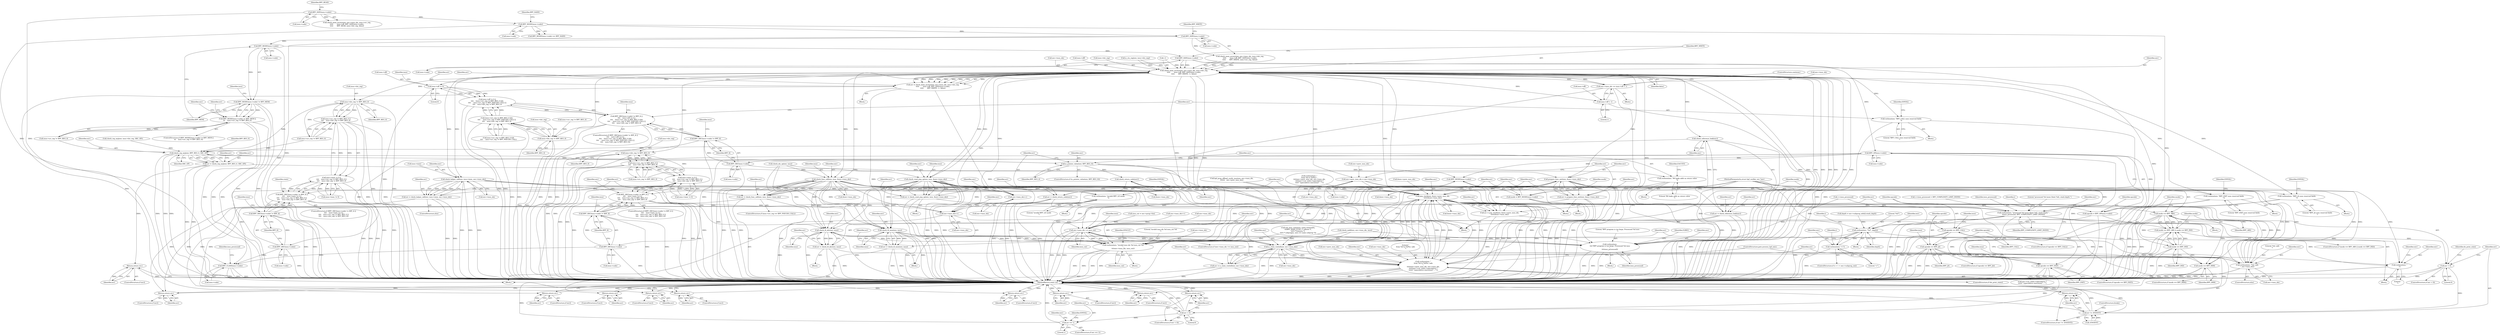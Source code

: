 digraph "0_linux_979d63d50c0c0f7bc537bf821e056cc9fe5abd38_2@pointer" {
"1000686" [label="(Call,BPF_MODE(insn->code))"];
"1000634" [label="(Call,BPF_SIZE(insn->code))"];
"1000565" [label="(Call,BPF_MODE(insn->code))"];
"1000512" [label="(Call,BPF_SIZE(insn->code))"];
"1000685" [label="(Call,BPF_MODE(insn->code) != BPF_MEM)"];
"1000684" [label="(Call,BPF_MODE(insn->code) != BPF_MEM ||\n\t\t\t    insn->src_reg != BPF_REG_0)"];
"1000753" [label="(Call,BPF_SIZE(insn->code))"];
"1000742" [label="(Call,check_mem_access(env, env->insn_idx, insn->dst_reg,\n\t\t\t\t\t       insn->off, BPF_SIZE(insn->code),\n\t\t\t\t\t       BPF_WRITE, -1, false))"];
"1000216" [label="(Call,env->insn_idx >= insn_cnt)"];
"1000222" [label="(Call,verbose(env, \"invalid insn idx %d insn_cnt %d\n\",\n\t\t\t\tenv->insn_idx, insn_cnt))"];
"1000259" [label="(Call,is_state_visited(env, env->insn_idx))"];
"1000257" [label="(Call,err = is_state_visited(env, env->insn_idx))"];
"1000265" [label="(Call,err < 0)"];
"1000268" [label="(Return,return err;)"];
"1000271" [label="(Call,err == 1)"];
"1000284" [label="(Call,verbose(env, \"\nfrom %d to %d%s: safe\n\",\n\t\t\t\t\t\tenv->prev_insn_idx, env->insn_idx,\n\t\t\t\t\t\tenv->cur_state->speculative ?\n\t\t\t\t\t\t\" (speculative execution)\" : \"\"))"];
"1001000" [label="(Call,pop_stack(env, &env->prev_insn_idx,\n\t\t\t\t\t\t&env->insn_idx))"];
"1000250" [label="(Call,verbose(env,\n\t\t\t\t\"BPF program is too large. Processed %d insn\n\",\n\t\t\t\tinsn_processed))"];
"1000302" [label="(Call,verbose(env, \"%d: safe\n\", env->insn_idx))"];
"1000998" [label="(Call,err = pop_stack(env, &env->prev_insn_idx,\n\t\t\t\t\t\t&env->insn_idx))"];
"1001011" [label="(Call,err < 0)"];
"1001016" [label="(Call,err != -ENOENT)"];
"1001020" [label="(Return,return err;)"];
"1001112" [label="(Call,verbose(env, \"processed %d insns (limit %d), stack depth \",\n\t\tinsn_processed, BPF_COMPLEXITY_LIMIT_INSNS))"];
"1001139" [label="(Call,verbose(env, \"%d\", depth))"];
"1001151" [label="(Call,verbose(env, \"+\"))"];
"1001154" [label="(Call,verbose(env, \"\n\"))"];
"1000740" [label="(Call,err = check_mem_access(env, env->insn_idx, insn->dst_reg,\n\t\t\t\t\t       insn->off, BPF_SIZE(insn->code),\n\t\t\t\t\t       BPF_WRITE, -1, false))"];
"1000763" [label="(Return,return err;)"];
"1000787" [label="(Call,insn->off != 0)"];
"1000786" [label="(Call,insn->off != 0 ||\n\t\t\t\t    (insn->src_reg != BPF_REG_0 &&\n\t\t\t\t     insn->src_reg != BPF_PSEUDO_CALL) ||\n\t\t\t\t    insn->dst_reg != BPF_REG_0)"];
"1000779" [label="(Call,BPF_SRC(insn->code) != BPF_K ||\n\t\t\t\t    insn->off != 0 ||\n\t\t\t\t    (insn->src_reg != BPF_REG_0 &&\n\t\t\t\t     insn->src_reg != BPF_PSEUDO_CALL) ||\n\t\t\t\t    insn->dst_reg != BPF_REG_0)"];
"1000804" [label="(Call,insn->dst_reg != BPF_REG_0)"];
"1000792" [label="(Call,(insn->src_reg != BPF_REG_0 &&\n\t\t\t\t     insn->src_reg != BPF_PSEUDO_CALL) ||\n\t\t\t\t    insn->dst_reg != BPF_REG_0)"];
"1000810" [label="(Call,verbose(env, \"BPF_CALL uses reserved fields\n\"))"];
"1000824" [label="(Call,check_func_call(env, insn, &env->insn_idx))"];
"1000822" [label="(Call,err = check_func_call(env, insn, &env->insn_idx))"];
"1000844" [label="(Return,return err;)"];
"1001063" [label="(Call,check_ld_abs(env, insn))"];
"1001061" [label="(Call,err = check_ld_abs(env, insn))"];
"1001068" [label="(Return,return err;)"];
"1001078" [label="(Call,check_ld_imm(env, insn))"];
"1001076" [label="(Call,err = check_ld_imm(env, insn))"];
"1001083" [label="(Return,return err;)"];
"1001085" [label="(Call,env->insn_idx++)"];
"1001108" [label="(Call,env->insn_idx++)"];
"1001102" [label="(Call,verbose(env, \"invalid BPF_LD mode\n\"))"];
"1000834" [label="(Call,check_helper_call(env, insn->imm, env->insn_idx))"];
"1000832" [label="(Call,err = check_helper_call(env, insn->imm, env->insn_idx))"];
"1000872" [label="(Call,insn->dst_reg != BPF_REG_0)"];
"1000866" [label="(Call,insn->src_reg != BPF_REG_0 ||\n\t\t\t\t    insn->dst_reg != BPF_REG_0)"];
"1000860" [label="(Call,insn->imm != 0 ||\n\t\t\t\t    insn->src_reg != BPF_REG_0 ||\n\t\t\t\t    insn->dst_reg != BPF_REG_0)"];
"1000853" [label="(Call,BPF_SRC(insn->code) != BPF_K ||\n\t\t\t\t    insn->imm != 0 ||\n\t\t\t\t    insn->src_reg != BPF_REG_0 ||\n\t\t\t\t    insn->dst_reg != BPF_REG_0)"];
"1000878" [label="(Call,verbose(env, \"BPF_JA uses reserved fields\n\"))"];
"1000884" [label="(Call,env->insn_idx += insn->off + 1)"];
"1000888" [label="(Call,insn->off + 1)"];
"1000920" [label="(Call,insn->dst_reg != BPF_REG_0)"];
"1000914" [label="(Call,insn->src_reg != BPF_REG_0 ||\n\t\t\t\t    insn->dst_reg != BPF_REG_0)"];
"1000908" [label="(Call,insn->imm != 0 ||\n\t\t\t\t    insn->src_reg != BPF_REG_0 ||\n\t\t\t\t    insn->dst_reg != BPF_REG_0)"];
"1000901" [label="(Call,BPF_SRC(insn->code) != BPF_K ||\n\t\t\t\t    insn->imm != 0 ||\n\t\t\t\t    insn->src_reg != BPF_REG_0 ||\n\t\t\t\t    insn->dst_reg != BPF_REG_0)"];
"1000970" [label="(Call,check_reg_arg(env, BPF_REG_0, SRC_OP))"];
"1000968" [label="(Call,err = check_reg_arg(env, BPF_REG_0, SRC_OP))"];
"1000976" [label="(Return,return err;)"];
"1000979" [label="(Call,is_pointer_value(env, BPF_REG_0))"];
"1000983" [label="(Call,verbose(env, \"R0 leaks addr as return value\n\"))"];
"1000991" [label="(Call,check_return_code(env))"];
"1000989" [label="(Call,err = check_return_code(env))"];
"1000995" [label="(Return,return err;)"];
"1000926" [label="(Call,verbose(env, \"BPF_EXIT uses reserved fields\n\"))"];
"1000937" [label="(Call,env->prev_insn_idx = env->insn_idx)"];
"1000946" [label="(Call,prepare_func_exit(env, &env->insn_idx))"];
"1000944" [label="(Call,err = prepare_func_exit(env, &env->insn_idx))"];
"1000954" [label="(Return,return err;)"];
"1000962" [label="(Call,check_reference_leak(env))"];
"1000960" [label="(Call,err = check_reference_leak(env))"];
"1000966" [label="(Return,return err;)"];
"1001033" [label="(Call,check_cond_jmp_op(env, insn, &env->insn_idx))"];
"1001031" [label="(Call,err = check_cond_jmp_op(env, insn, &env->insn_idx))"];
"1001042" [label="(Return,return err;)"];
"1000769" [label="(Call,BPF_OP(insn->code))"];
"1000767" [label="(Call,opcode = BPF_OP(insn->code))"];
"1000774" [label="(Call,opcode == BPF_CALL)"];
"1000848" [label="(Call,opcode == BPF_JA)"];
"1000896" [label="(Call,opcode == BPF_EXIT)"];
"1000781" [label="(Call,BPF_SRC(insn->code))"];
"1000780" [label="(Call,BPF_SRC(insn->code) != BPF_K)"];
"1001048" [label="(Call,BPF_MODE(insn->code))"];
"1000240" [label="(Call,BPF_CLASS(insn->code))"];
"1001046" [label="(Call,mode = BPF_MODE(insn->code))"];
"1001054" [label="(Call,mode == BPF_ABS)"];
"1001053" [label="(Call,mode == BPF_ABS || mode == BPF_IND)"];
"1001057" [label="(Call,mode == BPF_IND)"];
"1001072" [label="(Call,mode == BPF_IMM)"];
"1000855" [label="(Call,BPF_SRC(insn->code))"];
"1000854" [label="(Call,BPF_SRC(insn->code) != BPF_K)"];
"1000903" [label="(Call,BPF_SRC(insn->code))"];
"1000902" [label="(Call,BPF_SRC(insn->code) != BPF_K)"];
"1000977" [label="(Identifier,err)"];
"1001047" [label="(Identifier,mode)"];
"1001006" [label="(Call,&env->insn_idx)"];
"1000990" [label="(Identifier,err)"];
"1000258" [label="(Identifier,err)"];
"1000257" [label="(Call,err = is_state_visited(env, env->insn_idx))"];
"1001130" [label="(Call,depth = env->subprog_info[i].stack_depth)"];
"1001040" [label="(ControlStructure,if (err))"];
"1000271" [label="(Call,err == 1)"];
"1000304" [label="(Literal,\"%d: safe\n\")"];
"1000753" [label="(Call,BPF_SIZE(insn->code))"];
"1000905" [label="(Identifier,insn)"];
"1001078" [label="(Call,check_ld_imm(env, insn))"];
"1000867" [label="(Call,insn->src_reg != BPF_REG_0)"];
"1000780" [label="(Call,BPF_SRC(insn->code) != BPF_K)"];
"1000982" [label="(Block,)"];
"1000233" [label="(Identifier,insn)"];
"1000992" [label="(Identifier,env)"];
"1001063" [label="(Call,check_ld_abs(env, insn))"];
"1001002" [label="(Call,&env->prev_insn_idx)"];
"1001012" [label="(Identifier,err)"];
"1000873" [label="(Call,insn->dst_reg)"];
"1000793" [label="(Call,insn->src_reg != BPF_REG_0 &&\n\t\t\t\t     insn->src_reg != BPF_PSEUDO_CALL)"];
"1000985" [label="(Literal,\"R0 leaks addr as return value\n\")"];
"1001057" [label="(Call,mode == BPF_IND)"];
"1000287" [label="(Call,env->prev_insn_idx)"];
"1000971" [label="(Identifier,env)"];
"1001081" [label="(ControlStructure,if (err))"];
"1000769" [label="(Call,BPF_OP(insn->code))"];
"1001151" [label="(Call,verbose(env, \"+\"))"];
"1000816" [label="(ControlStructure,if (insn->src_reg == BPF_PSEUDO_CALL))"];
"1000805" [label="(Call,insn->dst_reg)"];
"1000872" [label="(Call,insn->dst_reg != BPF_REG_0)"];
"1000836" [label="(Call,insn->imm)"];
"1000925" [label="(Block,)"];
"1000272" [label="(Identifier,err)"];
"1001018" [label="(Call,-ENOENT)"];
"1000786" [label="(Call,insn->off != 0 ||\n\t\t\t\t    (insn->src_reg != BPF_REG_0 &&\n\t\t\t\t     insn->src_reg != BPF_PSEUDO_CALL) ||\n\t\t\t\t    insn->dst_reg != BPF_REG_0)"];
"1000231" [label="(Identifier,EFAULT)"];
"1000994" [label="(Identifier,err)"];
"1000889" [label="(Call,insn->off)"];
"1000941" [label="(Call,env->insn_idx)"];
"1000785" [label="(Identifier,BPF_K)"];
"1000789" [label="(Identifier,insn)"];
"1000901" [label="(Call,BPF_SRC(insn->code) != BPF_K ||\n\t\t\t\t    insn->imm != 0 ||\n\t\t\t\t    insn->src_reg != BPF_REG_0 ||\n\t\t\t\t    insn->dst_reg != BPF_REG_0)"];
"1000973" [label="(Identifier,SRC_OP)"];
"1000224" [label="(Literal,\"invalid insn idx %d insn_cnt %d\n\")"];
"1000938" [label="(Call,env->prev_insn_idx)"];
"1000767" [label="(Call,opcode = BPF_OP(insn->code))"];
"1000130" [label="(Call,insn_cnt = env->prog->len)"];
"1000303" [label="(Identifier,env)"];
"1000880" [label="(Literal,\"BPF_JA uses reserved fields\n\")"];
"1001055" [label="(Identifier,mode)"];
"1001026" [label="(Identifier,do_print_state)"];
"1000282" [label="(ControlStructure,if (do_print_state))"];
"1001048" [label="(Call,BPF_MODE(insn->code))"];
"1000253" [label="(Identifier,insn_processed)"];
"1000516" [label="(Identifier,BPF_READ)"];
"1000684" [label="(Call,BPF_MODE(insn->code) != BPF_MEM ||\n\t\t\t    insn->src_reg != BPF_REG_0)"];
"1000815" [label="(Identifier,EINVAL)"];
"1001086" [label="(Call,env->insn_idx)"];
"1000259" [label="(Call,is_state_visited(env, env->insn_idx))"];
"1000686" [label="(Call,BPF_MODE(insn->code))"];
"1001042" [label="(Return,return err;)"];
"1001084" [label="(Identifier,err)"];
"1001141" [label="(Literal,\"%d\")"];
"1000842" [label="(ControlStructure,if (err))"];
"1000960" [label="(Call,err = check_reference_leak(env))"];
"1001059" [label="(Identifier,BPF_IND)"];
"1000969" [label="(Identifier,err)"];
"1001034" [label="(Identifier,env)"];
"1000284" [label="(Call,verbose(env, \"\nfrom %d to %d%s: safe\n\",\n\t\t\t\t\t\tenv->prev_insn_idx, env->insn_idx,\n\t\t\t\t\t\tenv->cur_state->speculative ?\n\t\t\t\t\t\t\" (speculative execution)\" : \"\"))"];
"1001032" [label="(Identifier,err)"];
"1000775" [label="(Identifier,opcode)"];
"1000824" [label="(Call,check_func_call(env, insn, &env->insn_idx))"];
"1000743" [label="(Identifier,env)"];
"1000638" [label="(Identifier,BPF_WRITE)"];
"1000782" [label="(Call,insn->code)"];
"1000293" [label="(Call,env->cur_state->speculative ?\n\t\t\t\t\t\t\" (speculative execution)\" : \"\")"];
"1000991" [label="(Call,check_return_code(env))"];
"1000979" [label="(Call,is_pointer_value(env, BPF_REG_0))"];
"1000831" [label="(ControlStructure,else)"];
"1001030" [label="(Block,)"];
"1000566" [label="(Call,insn->code)"];
"1001044" [label="(Block,)"];
"1000583" [label="(Call,env->insn_idx++)"];
"1000687" [label="(Call,insn->code)"];
"1000564" [label="(Call,BPF_MODE(insn->code) == BPF_XADD)"];
"1000273" [label="(Literal,1)"];
"1000270" [label="(ControlStructure,if (err == 1))"];
"1001112" [label="(Call,verbose(env, \"processed %d insns (limit %d), stack depth \",\n\t\tinsn_processed, BPF_COMPLEXITY_LIMIT_INSNS))"];
"1000877" [label="(Block,)"];
"1000117" [label="(MethodParameterIn,struct bpf_verifier_env *env)"];
"1000118" [label="(Block,)"];
"1000855" [label="(Call,BPF_SRC(insn->code))"];
"1000861" [label="(Call,insn->imm != 0)"];
"1001069" [label="(Identifier,err)"];
"1001074" [label="(Identifier,BPF_IMM)"];
"1000240" [label="(Call,BPF_CLASS(insn->code))"];
"1001161" [label="(Identifier,env)"];
"1000635" [label="(Call,insn->code)"];
"1000904" [label="(Call,insn->code)"];
"1000976" [label="(Return,return err;)"];
"1000946" [label="(Call,prepare_func_exit(env, &env->insn_idx))"];
"1001102" [label="(Call,verbose(env, \"invalid BPF_LD mode\n\"))"];
"1001046" [label="(Call,mode = BPF_MODE(insn->code))"];
"1000456" [label="(Call,check_alu_op(env, insn))"];
"1000685" [label="(Call,BPF_MODE(insn->code) != BPF_MEM)"];
"1001013" [label="(Literal,0)"];
"1000834" [label="(Call,check_helper_call(env, insn->imm, env->insn_idx))"];
"1000983" [label="(Call,verbose(env, \"R0 leaks addr as return value\n\"))"];
"1000758" [label="(Call,-1)"];
"1000252" [label="(Literal,\"BPF program is too large. Processed %d insn\n\")"];
"1000256" [label="(Identifier,E2BIG)"];
"1000513" [label="(Call,insn->code)"];
"1000911" [label="(Identifier,insn)"];
"1000967" [label="(Identifier,err)"];
"1001060" [label="(Block,)"];
"1000251" [label="(Identifier,env)"];
"1000216" [label="(Call,env->insn_idx >= insn_cnt)"];
"1001011" [label="(Call,err < 0)"];
"1000848" [label="(Call,opcode == BPF_JA)"];
"1000955" [label="(Identifier,err)"];
"1000853" [label="(Call,BPF_SRC(insn->code) != BPF_K ||\n\t\t\t\t    insn->imm != 0 ||\n\t\t\t\t    insn->src_reg != BPF_REG_0 ||\n\t\t\t\t    insn->dst_reg != BPF_REG_0)"];
"1000852" [label="(ControlStructure,if (BPF_SRC(insn->code) != BPF_K ||\n\t\t\t\t    insn->imm != 0 ||\n\t\t\t\t    insn->src_reg != BPF_REG_0 ||\n\t\t\t\t    insn->dst_reg != BPF_REG_0))"];
"1001174" [label="(MethodReturn,static int)"];
"1001079" [label="(Identifier,env)"];
"1000682" [label="(Block,)"];
"1000854" [label="(Call,BPF_SRC(insn->code) != BPF_K)"];
"1000835" [label="(Identifier,env)"];
"1000425" [label="(Call,bpf_prog_offload_verify_insn(env, env->insn_idx,\n\t\t\t\t\t\t\t   env->prev_insn_idx))"];
"1000914" [label="(Call,insn->src_reg != BPF_REG_0 ||\n\t\t\t\t    insn->dst_reg != BPF_REG_0)"];
"1000285" [label="(Identifier,env)"];
"1000849" [label="(Identifier,opcode)"];
"1000845" [label="(Identifier,err)"];
"1000250" [label="(Call,verbose(env,\n\t\t\t\t\"BPF program is too large. Processed %d insn\n\",\n\t\t\t\tinsn_processed))"];
"1000783" [label="(Identifier,insn)"];
"1001114" [label="(Literal,\"processed %d insns (limit %d), stack depth \")"];
"1000804" [label="(Call,insn->dst_reg != BPF_REG_0)"];
"1000222" [label="(Call,verbose(env, \"invalid insn idx %d insn_cnt %d\n\",\n\t\t\t\tenv->insn_idx, insn_cnt))"];
"1000249" [label="(Block,)"];
"1001152" [label="(Identifier,env)"];
"1000742" [label="(Call,check_mem_access(env, env->insn_idx, insn->dst_reg,\n\t\t\t\t\t       insn->off, BPF_SIZE(insn->code),\n\t\t\t\t\t       BPF_WRITE, -1, false))"];
"1000305" [label="(Call,env->insn_idx)"];
"1000915" [label="(Call,insn->src_reg != BPF_REG_0)"];
"1001058" [label="(Identifier,mode)"];
"1000902" [label="(Call,BPF_SRC(insn->code) != BPF_K)"];
"1000744" [label="(Call,env->insn_idx)"];
"1000931" [label="(Identifier,EINVAL)"];
"1001015" [label="(ControlStructure,if (err != -ENOENT))"];
"1000269" [label="(Identifier,err)"];
"1001041" [label="(Identifier,err)"];
"1000993" [label="(ControlStructure,if (err))"];
"1000757" [label="(Identifier,BPF_WRITE)"];
"1000268" [label="(Return,return err;)"];
"1000705" [label="(Call,check_reg_arg(env, insn->dst_reg, SRC_OP))"];
"1000886" [label="(Identifier,env)"];
"1001053" [label="(Call,mode == BPF_ABS || mode == BPF_IND)"];
"1000569" [label="(Identifier,BPF_XADD)"];
"1000972" [label="(Identifier,BPF_REG_0)"];
"1000750" [label="(Call,insn->off)"];
"1000903" [label="(Call,BPF_SRC(insn->code))"];
"1000221" [label="(Block,)"];
"1000246" [label="(Call,++insn_processed)"];
"1000900" [label="(ControlStructure,if (BPF_SRC(insn->code) != BPF_K ||\n\t\t\t\t    insn->imm != 0 ||\n\t\t\t\t    insn->src_reg != BPF_REG_0 ||\n\t\t\t\t    insn->dst_reg != BPF_REG_0))"];
"1001093" [label="(Identifier,env)"];
"1000970" [label="(Call,check_reg_arg(env, BPF_REG_0, SRC_OP))"];
"1000754" [label="(Call,insn->code)"];
"1000764" [label="(Identifier,err)"];
"1001043" [label="(Identifier,err)"];
"1001000" [label="(Call,pop_stack(env, &env->prev_insn_idx,\n\t\t\t\t\t\t&env->insn_idx))"];
"1000921" [label="(Call,insn->dst_reg)"];
"1001082" [label="(Identifier,err)"];
"1000978" [label="(ControlStructure,if (is_pointer_value(env, BPF_REG_0)))"];
"1000357" [label="(Call,verbose(env, \"\nfrom %d to %d%s:\",\n\t\t\t\t\tenv->prev_insn_idx, env->insn_idx,\n\t\t\t\t\tenv->cur_state->speculative ?\n\t\t\t\t\t\" (speculative execution)\" : \"\"))"];
"1000218" [label="(Identifier,env)"];
"1001109" [label="(Call,env->insn_idx)"];
"1000899" [label="(Block,)"];
"1000302" [label="(Call,verbose(env, \"%d: safe\n\", env->insn_idx))"];
"1001065" [label="(Identifier,insn)"];
"1000796" [label="(Identifier,insn)"];
"1000220" [label="(Identifier,insn_cnt)"];
"1000741" [label="(Identifier,err)"];
"1000866" [label="(Call,insn->src_reg != BPF_REG_0 ||\n\t\t\t\t    insn->dst_reg != BPF_REG_0)"];
"1000212" [label="(Block,)"];
"1000827" [label="(Call,&env->insn_idx)"];
"1000965" [label="(Identifier,err)"];
"1001073" [label="(Identifier,mode)"];
"1000290" [label="(Call,env->insn_idx)"];
"1001064" [label="(Identifier,env)"];
"1000747" [label="(Call,insn->dst_reg)"];
"1001101" [label="(Block,)"];
"1000952" [label="(ControlStructure,if (err))"];
"1000690" [label="(Identifier,BPF_MEM)"];
"1000265" [label="(Call,err < 0)"];
"1000843" [label="(Identifier,err)"];
"1000850" [label="(Identifier,BPF_JA)"];
"1000241" [label="(Call,insn->code)"];
"1000634" [label="(Call,BPF_SIZE(insn->code))"];
"1000893" [label="(ControlStructure,continue;)"];
"1001068" [label="(Return,return err;)"];
"1000924" [label="(Identifier,BPF_REG_0)"];
"1000512" [label="(Call,BPF_SIZE(insn->code))"];
"1001140" [label="(Identifier,env)"];
"1000791" [label="(Literal,0)"];
"1000897" [label="(Identifier,opcode)"];
"1000683" [label="(ControlStructure,if (BPF_MODE(insn->code) != BPF_MEM ||\n\t\t\t    insn->src_reg != BPF_REG_0))"];
"1001021" [label="(Identifier,err)"];
"1000215" [label="(ControlStructure,if (env->insn_idx >= insn_cnt))"];
"1001113" [label="(Identifier,env)"];
"1000833" [label="(Identifier,err)"];
"1000308" [label="(ControlStructure,goto process_bpf_exit;)"];
"1001052" [label="(ControlStructure,if (mode == BPF_ABS || mode == BPF_IND))"];
"1001049" [label="(Call,insn->code)"];
"1000245" [label="(Call,++insn_processed > BPF_COMPLEXITY_LIMIT_INSNS)"];
"1000964" [label="(ControlStructure,if (err))"];
"1001076" [label="(Call,err = check_ld_imm(env, insn))"];
"1001155" [label="(Identifier,env)"];
"1000260" [label="(Identifier,env)"];
"1001108" [label="(Call,env->insn_idx++)"];
"1001062" [label="(Identifier,err)"];
"1000763" [label="(Return,return err;)"];
"1000936" [label="(Block,)"];
"1000998" [label="(Call,err = pop_stack(env, &env->prev_insn_idx,\n\t\t\t\t\t\t&env->insn_idx))"];
"1000810" [label="(Call,verbose(env, \"BPF_CALL uses reserved fields\n\"))"];
"1001115" [label="(Identifier,insn_processed)"];
"1000781" [label="(Call,BPF_SRC(insn->code))"];
"1000761" [label="(ControlStructure,if (err))"];
"1000934" [label="(Identifier,state)"];
"1000856" [label="(Call,insn->code)"];
"1001067" [label="(Identifier,err)"];
"1000995" [label="(Return,return err;)"];
"1000792" [label="(Call,(insn->src_reg != BPF_REG_0 &&\n\t\t\t\t     insn->src_reg != BPF_PSEUDO_CALL) ||\n\t\t\t\t    insn->dst_reg != BPF_REG_0)"];
"1000888" [label="(Call,insn->off + 1)"];
"1000975" [label="(Identifier,err)"];
"1000999" [label="(Identifier,err)"];
"1000623" [label="(Call,check_mem_access(env, env->insn_idx, insn->dst_reg,\n\t\t\t\t\t       insn->off, BPF_SIZE(insn->code),\n\t\t\t\t\t       BPF_WRITE, insn->src_reg, false))"];
"1001056" [label="(Identifier,BPF_ABS)"];
"1001077" [label="(Identifier,err)"];
"1000908" [label="(Call,insn->imm != 0 ||\n\t\t\t\t    insn->src_reg != BPF_REG_0 ||\n\t\t\t\t    insn->dst_reg != BPF_REG_0)"];
"1000768" [label="(Identifier,opcode)"];
"1000774" [label="(Call,opcode == BPF_CALL)"];
"1001119" [label="(Identifier,i)"];
"1000981" [label="(Identifier,BPF_REG_0)"];
"1001061" [label="(Call,err = check_ld_abs(env, insn))"];
"1000278" [label="(Identifier,env)"];
"1000989" [label="(Call,err = check_return_code(env))"];
"1000691" [label="(Call,insn->src_reg != BPF_REG_0)"];
"1000693" [label="(Identifier,insn)"];
"1000223" [label="(Identifier,env)"];
"1000968" [label="(Call,err = check_reg_arg(env, BPF_REG_0, SRC_OP))"];
"1000565" [label="(Call,BPF_MODE(insn->code))"];
"1000698" [label="(Identifier,env)"];
"1000286" [label="(Literal,\"\nfrom %d to %d%s: safe\n\")"];
"1001156" [label="(Literal,\"\n\")"];
"1000884" [label="(Call,env->insn_idx += insn->off + 1)"];
"1001001" [label="(Identifier,env)"];
"1000879" [label="(Identifier,env)"];
"1000501" [label="(Call,check_mem_access(env, env->insn_idx, insn->src_reg,\n\t\t\t\t\t       insn->off, BPF_SIZE(insn->code),\n\t\t\t\t\t       BPF_READ, insn->dst_reg, false))"];
"1000892" [label="(Literal,1)"];
"1001116" [label="(Identifier,BPF_COMPLEXITY_LIMIT_INSNS)"];
"1001154" [label="(Call,verbose(env, \"\n\"))"];
"1000878" [label="(Call,verbose(env, \"BPF_JA uses reserved fields\n\"))"];
"1000895" [label="(ControlStructure,if (opcode == BPF_EXIT))"];
"1000927" [label="(Identifier,env)"];
"1001016" [label="(Call,err != -ENOENT)"];
"1001143" [label="(ControlStructure,if (i + 1 < env->subprog_cnt))"];
"1000808" [label="(Identifier,BPF_REG_0)"];
"1000788" [label="(Call,insn->off)"];
"1000928" [label="(Literal,\"BPF_EXIT uses reserved fields\n\")"];
"1001107" [label="(Identifier,EINVAL)"];
"1001010" [label="(ControlStructure,if (err < 0))"];
"1000812" [label="(Literal,\"BPF_CALL uses reserved fields\n\")"];
"1000770" [label="(Call,insn->code)"];
"1000773" [label="(ControlStructure,if (opcode == BPF_CALL))"];
"1000301" [label="(ControlStructure,else)"];
"1000944" [label="(Call,err = prepare_func_exit(env, &env->insn_idx))"];
"1001072" [label="(Call,mode == BPF_IMM)"];
"1000839" [label="(Call,env->insn_idx)"];
"1000920" [label="(Call,insn->dst_reg != BPF_REG_0)"];
"1000909" [label="(Call,insn->imm != 0)"];
"1000217" [label="(Call,env->insn_idx)"];
"1000573" [label="(Call,check_xadd(env, env->insn_idx, insn))"];
"1001085" [label="(Call,env->insn_idx++)"];
"1000228" [label="(Identifier,insn_cnt)"];
"1000948" [label="(Call,&env->insn_idx)"];
"1000822" [label="(Call,err = check_func_call(env, insn, &env->insn_idx))"];
"1000762" [label="(Identifier,err)"];
"1000313" [label="(Identifier,EINVAL)"];
"1001035" [label="(Identifier,insn)"];
"1000811" [label="(Identifier,env)"];
"1000819" [label="(Identifier,insn)"];
"1000247" [label="(Identifier,insn_processed)"];
"1001142" [label="(Identifier,depth)"];
"1001103" [label="(Identifier,env)"];
"1000947" [label="(Identifier,env)"];
"1000962" [label="(Call,check_reference_leak(env))"];
"1001036" [label="(Call,&env->insn_idx)"];
"1001020" [label="(Return,return err;)"];
"1000760" [label="(Identifier,false)"];
"1000883" [label="(Identifier,EINVAL)"];
"1000740" [label="(Call,err = check_mem_access(env, env->insn_idx, insn->dst_reg,\n\t\t\t\t\t       insn->off, BPF_SIZE(insn->code),\n\t\t\t\t\t       BPF_WRITE, -1, false))"];
"1001022" [label="(ControlStructure,break;)"];
"1000787" [label="(Call,insn->off != 0)"];
"1000876" [label="(Identifier,BPF_REG_0)"];
"1000264" [label="(ControlStructure,if (err < 0))"];
"1000765" [label="(Block,)"];
"1000966" [label="(Return,return err;)"];
"1000847" [label="(ControlStructure,if (opcode == BPF_JA))"];
"1001066" [label="(ControlStructure,if (err))"];
"1000863" [label="(Identifier,insn)"];
"1000778" [label="(ControlStructure,if (BPF_SRC(insn->code) != BPF_K ||\n\t\t\t\t    insn->off != 0 ||\n\t\t\t\t    (insn->src_reg != BPF_REG_0 &&\n\t\t\t\t     insn->src_reg != BPF_PSEUDO_CALL) ||\n\t\t\t\t    insn->dst_reg != BPF_REG_0))"];
"1000926" [label="(Call,verbose(env, \"BPF_EXIT uses reserved fields\n\"))"];
"1000794" [label="(Call,insn->src_reg != BPF_REG_0)"];
"1000859" [label="(Identifier,BPF_K)"];
"1000779" [label="(Call,BPF_SRC(insn->code) != BPF_K ||\n\t\t\t\t    insn->off != 0 ||\n\t\t\t\t    (insn->src_reg != BPF_REG_0 &&\n\t\t\t\t     insn->src_reg != BPF_PSEUDO_CALL) ||\n\t\t\t\t    insn->dst_reg != BPF_REG_0)"];
"1001080" [label="(Identifier,insn)"];
"1000961" [label="(Identifier,err)"];
"1001033" [label="(Call,check_cond_jmp_op(env, insn, &env->insn_idx))"];
"1001104" [label="(Literal,\"invalid BPF_LD mode\n\")"];
"1000945" [label="(Identifier,err)"];
"1000963" [label="(Identifier,env)"];
"1001146" [label="(Identifier,i)"];
"1001083" [label="(Return,return err;)"];
"1000984" [label="(Identifier,env)"];
"1001075" [label="(Block,)"];
"1000826" [label="(Identifier,insn)"];
"1000860" [label="(Call,insn->imm != 0 ||\n\t\t\t\t    insn->src_reg != BPF_REG_0 ||\n\t\t\t\t    insn->dst_reg != BPF_REG_0)"];
"1000996" [label="(Identifier,err)"];
"1000885" [label="(Call,env->insn_idx)"];
"1000988" [label="(Identifier,EACCES)"];
"1000776" [label="(Identifier,BPF_CALL)"];
"1000937" [label="(Call,env->prev_insn_idx = env->insn_idx)"];
"1000809" [label="(Block,)"];
"1001128" [label="(Block,)"];
"1000896" [label="(Call,opcode == BPF_EXIT)"];
"1000704" [label="(Identifier,err)"];
"1000974" [label="(ControlStructure,if (err))"];
"1001054" [label="(Call,mode == BPF_ABS)"];
"1001153" [label="(Literal,\"+\")"];
"1001127" [label="(Identifier,i)"];
"1000825" [label="(Identifier,env)"];
"1001017" [label="(Identifier,err)"];
"1000857" [label="(Identifier,insn)"];
"1000267" [label="(Literal,0)"];
"1001071" [label="(ControlStructure,if (mode == BPF_IMM))"];
"1000225" [label="(Call,env->insn_idx)"];
"1000851" [label="(Block,)"];
"1000898" [label="(Identifier,BPF_EXIT)"];
"1000716" [label="(Call,is_ctx_reg(env, insn->dst_reg))"];
"1000954" [label="(Return,return err;)"];
"1000953" [label="(Identifier,err)"];
"1000266" [label="(Identifier,err)"];
"1000907" [label="(Identifier,BPF_K)"];
"1001139" [label="(Call,verbose(env, \"%d\", depth))"];
"1000201" [label="(Call,init_func_state(env, state->frame[0],\n\t\t\tBPF_MAIN_FUNC /* callsite */,\n\t\t\t0 /* frameno */,\n\t\t\t0 /* subprogno, zero == main subprog */))"];
"1000823" [label="(Identifier,err)"];
"1001031" [label="(Call,err = check_cond_jmp_op(env, insn, &env->insn_idx))"];
"1000261" [label="(Call,env->insn_idx)"];
"1000832" [label="(Call,err = check_helper_call(env, insn->imm, env->insn_idx))"];
"1000844" [label="(Return,return err;)"];
"1000980" [label="(Identifier,env)"];
"1000686" -> "1000685"  [label="AST: "];
"1000686" -> "1000687"  [label="CFG: "];
"1000687" -> "1000686"  [label="AST: "];
"1000690" -> "1000686"  [label="CFG: "];
"1000686" -> "1001174"  [label="DDG: "];
"1000686" -> "1000685"  [label="DDG: "];
"1000634" -> "1000686"  [label="DDG: "];
"1000686" -> "1000753"  [label="DDG: "];
"1000634" -> "1000623"  [label="AST: "];
"1000634" -> "1000635"  [label="CFG: "];
"1000635" -> "1000634"  [label="AST: "];
"1000638" -> "1000634"  [label="CFG: "];
"1000634" -> "1001174"  [label="DDG: "];
"1000634" -> "1000623"  [label="DDG: "];
"1000565" -> "1000634"  [label="DDG: "];
"1000565" -> "1000564"  [label="AST: "];
"1000565" -> "1000566"  [label="CFG: "];
"1000566" -> "1000565"  [label="AST: "];
"1000569" -> "1000565"  [label="CFG: "];
"1000565" -> "1001174"  [label="DDG: "];
"1000565" -> "1000240"  [label="DDG: "];
"1000565" -> "1000564"  [label="DDG: "];
"1000512" -> "1000565"  [label="DDG: "];
"1000512" -> "1000501"  [label="AST: "];
"1000512" -> "1000513"  [label="CFG: "];
"1000513" -> "1000512"  [label="AST: "];
"1000516" -> "1000512"  [label="CFG: "];
"1000512" -> "1001174"  [label="DDG: "];
"1000512" -> "1000501"  [label="DDG: "];
"1000685" -> "1000684"  [label="AST: "];
"1000685" -> "1000690"  [label="CFG: "];
"1000690" -> "1000685"  [label="AST: "];
"1000693" -> "1000685"  [label="CFG: "];
"1000684" -> "1000685"  [label="CFG: "];
"1000685" -> "1001174"  [label="DDG: "];
"1000685" -> "1001174"  [label="DDG: "];
"1000685" -> "1000684"  [label="DDG: "];
"1000685" -> "1000684"  [label="DDG: "];
"1000684" -> "1000683"  [label="AST: "];
"1000684" -> "1000691"  [label="CFG: "];
"1000691" -> "1000684"  [label="AST: "];
"1000698" -> "1000684"  [label="CFG: "];
"1000704" -> "1000684"  [label="CFG: "];
"1000684" -> "1001174"  [label="DDG: "];
"1000684" -> "1001174"  [label="DDG: "];
"1000684" -> "1001174"  [label="DDG: "];
"1000691" -> "1000684"  [label="DDG: "];
"1000691" -> "1000684"  [label="DDG: "];
"1000753" -> "1000742"  [label="AST: "];
"1000753" -> "1000754"  [label="CFG: "];
"1000754" -> "1000753"  [label="AST: "];
"1000757" -> "1000753"  [label="CFG: "];
"1000753" -> "1001174"  [label="DDG: "];
"1000753" -> "1000742"  [label="DDG: "];
"1000753" -> "1000769"  [label="DDG: "];
"1000742" -> "1000740"  [label="AST: "];
"1000742" -> "1000760"  [label="CFG: "];
"1000743" -> "1000742"  [label="AST: "];
"1000744" -> "1000742"  [label="AST: "];
"1000747" -> "1000742"  [label="AST: "];
"1000750" -> "1000742"  [label="AST: "];
"1000757" -> "1000742"  [label="AST: "];
"1000758" -> "1000742"  [label="AST: "];
"1000760" -> "1000742"  [label="AST: "];
"1000740" -> "1000742"  [label="CFG: "];
"1000742" -> "1001174"  [label="DDG: "];
"1000742" -> "1001174"  [label="DDG: "];
"1000742" -> "1001174"  [label="DDG: "];
"1000742" -> "1001174"  [label="DDG: "];
"1000742" -> "1001174"  [label="DDG: "];
"1000742" -> "1001174"  [label="DDG: "];
"1000742" -> "1001174"  [label="DDG: "];
"1000742" -> "1001174"  [label="DDG: "];
"1000742" -> "1000216"  [label="DDG: "];
"1000742" -> "1000222"  [label="DDG: "];
"1000742" -> "1000250"  [label="DDG: "];
"1000742" -> "1000259"  [label="DDG: "];
"1000742" -> "1000740"  [label="DDG: "];
"1000742" -> "1000740"  [label="DDG: "];
"1000742" -> "1000740"  [label="DDG: "];
"1000742" -> "1000740"  [label="DDG: "];
"1000742" -> "1000740"  [label="DDG: "];
"1000742" -> "1000740"  [label="DDG: "];
"1000742" -> "1000740"  [label="DDG: "];
"1000742" -> "1000740"  [label="DDG: "];
"1000716" -> "1000742"  [label="DDG: "];
"1000716" -> "1000742"  [label="DDG: "];
"1000623" -> "1000742"  [label="DDG: "];
"1000623" -> "1000742"  [label="DDG: "];
"1000623" -> "1000742"  [label="DDG: "];
"1000623" -> "1000742"  [label="DDG: "];
"1000758" -> "1000742"  [label="DDG: "];
"1000742" -> "1000787"  [label="DDG: "];
"1000742" -> "1000804"  [label="DDG: "];
"1000742" -> "1000810"  [label="DDG: "];
"1000742" -> "1000824"  [label="DDG: "];
"1000742" -> "1000824"  [label="DDG: "];
"1000742" -> "1000834"  [label="DDG: "];
"1000742" -> "1000834"  [label="DDG: "];
"1000742" -> "1000872"  [label="DDG: "];
"1000742" -> "1000878"  [label="DDG: "];
"1000742" -> "1000884"  [label="DDG: "];
"1000742" -> "1000884"  [label="DDG: "];
"1000742" -> "1000888"  [label="DDG: "];
"1000742" -> "1000920"  [label="DDG: "];
"1000742" -> "1000926"  [label="DDG: "];
"1000742" -> "1000937"  [label="DDG: "];
"1000742" -> "1000946"  [label="DDG: "];
"1000742" -> "1000946"  [label="DDG: "];
"1000742" -> "1000962"  [label="DDG: "];
"1000742" -> "1001000"  [label="DDG: "];
"1000742" -> "1001033"  [label="DDG: "];
"1000742" -> "1001033"  [label="DDG: "];
"1000742" -> "1001085"  [label="DDG: "];
"1000742" -> "1001108"  [label="DDG: "];
"1000216" -> "1000215"  [label="AST: "];
"1000216" -> "1000220"  [label="CFG: "];
"1000217" -> "1000216"  [label="AST: "];
"1000220" -> "1000216"  [label="AST: "];
"1000223" -> "1000216"  [label="CFG: "];
"1000233" -> "1000216"  [label="CFG: "];
"1000216" -> "1001174"  [label="DDG: "];
"1000216" -> "1001174"  [label="DDG: "];
"1000216" -> "1001174"  [label="DDG: "];
"1000824" -> "1000216"  [label="DDG: "];
"1001033" -> "1000216"  [label="DDG: "];
"1000284" -> "1000216"  [label="DDG: "];
"1001108" -> "1000216"  [label="DDG: "];
"1000884" -> "1000216"  [label="DDG: "];
"1000302" -> "1000216"  [label="DDG: "];
"1000946" -> "1000216"  [label="DDG: "];
"1000583" -> "1000216"  [label="DDG: "];
"1000259" -> "1000216"  [label="DDG: "];
"1001000" -> "1000216"  [label="DDG: "];
"1000130" -> "1000216"  [label="DDG: "];
"1000216" -> "1000222"  [label="DDG: "];
"1000216" -> "1000222"  [label="DDG: "];
"1000216" -> "1000259"  [label="DDG: "];
"1000222" -> "1000221"  [label="AST: "];
"1000222" -> "1000228"  [label="CFG: "];
"1000223" -> "1000222"  [label="AST: "];
"1000224" -> "1000222"  [label="AST: "];
"1000225" -> "1000222"  [label="AST: "];
"1000228" -> "1000222"  [label="AST: "];
"1000231" -> "1000222"  [label="CFG: "];
"1000222" -> "1001174"  [label="DDG: "];
"1000222" -> "1001174"  [label="DDG: "];
"1000222" -> "1001174"  [label="DDG: "];
"1000222" -> "1001174"  [label="DDG: "];
"1001063" -> "1000222"  [label="DDG: "];
"1001000" -> "1000222"  [label="DDG: "];
"1001000" -> "1000222"  [label="DDG: "];
"1000573" -> "1000222"  [label="DDG: "];
"1000946" -> "1000222"  [label="DDG: "];
"1000946" -> "1000222"  [label="DDG: "];
"1001078" -> "1000222"  [label="DDG: "];
"1000201" -> "1000222"  [label="DDG: "];
"1000117" -> "1000222"  [label="DDG: "];
"1000824" -> "1000222"  [label="DDG: "];
"1001033" -> "1000222"  [label="DDG: "];
"1000259" -> "1000257"  [label="AST: "];
"1000259" -> "1000261"  [label="CFG: "];
"1000260" -> "1000259"  [label="AST: "];
"1000261" -> "1000259"  [label="AST: "];
"1000257" -> "1000259"  [label="CFG: "];
"1000259" -> "1001174"  [label="DDG: "];
"1000259" -> "1001174"  [label="DDG: "];
"1000259" -> "1000257"  [label="DDG: "];
"1000259" -> "1000257"  [label="DDG: "];
"1001063" -> "1000259"  [label="DDG: "];
"1001000" -> "1000259"  [label="DDG: "];
"1001000" -> "1000259"  [label="DDG: "];
"1000573" -> "1000259"  [label="DDG: "];
"1000946" -> "1000259"  [label="DDG: "];
"1000946" -> "1000259"  [label="DDG: "];
"1001078" -> "1000259"  [label="DDG: "];
"1000201" -> "1000259"  [label="DDG: "];
"1000117" -> "1000259"  [label="DDG: "];
"1000824" -> "1000259"  [label="DDG: "];
"1001033" -> "1000259"  [label="DDG: "];
"1000259" -> "1000284"  [label="DDG: "];
"1000259" -> "1000284"  [label="DDG: "];
"1000259" -> "1000302"  [label="DDG: "];
"1000259" -> "1000302"  [label="DDG: "];
"1000259" -> "1001000"  [label="DDG: "];
"1000259" -> "1001000"  [label="DDG: "];
"1000257" -> "1000212"  [label="AST: "];
"1000258" -> "1000257"  [label="AST: "];
"1000266" -> "1000257"  [label="CFG: "];
"1000257" -> "1001174"  [label="DDG: "];
"1000257" -> "1000265"  [label="DDG: "];
"1000265" -> "1000264"  [label="AST: "];
"1000265" -> "1000267"  [label="CFG: "];
"1000266" -> "1000265"  [label="AST: "];
"1000267" -> "1000265"  [label="AST: "];
"1000269" -> "1000265"  [label="CFG: "];
"1000272" -> "1000265"  [label="CFG: "];
"1000265" -> "1001174"  [label="DDG: "];
"1000265" -> "1001174"  [label="DDG: "];
"1000265" -> "1000268"  [label="DDG: "];
"1000265" -> "1000271"  [label="DDG: "];
"1000268" -> "1000264"  [label="AST: "];
"1000268" -> "1000269"  [label="CFG: "];
"1000269" -> "1000268"  [label="AST: "];
"1001174" -> "1000268"  [label="CFG: "];
"1000268" -> "1001174"  [label="DDG: "];
"1000269" -> "1000268"  [label="DDG: "];
"1000271" -> "1000270"  [label="AST: "];
"1000271" -> "1000273"  [label="CFG: "];
"1000272" -> "1000271"  [label="AST: "];
"1000273" -> "1000271"  [label="AST: "];
"1000278" -> "1000271"  [label="CFG: "];
"1000313" -> "1000271"  [label="CFG: "];
"1000271" -> "1001174"  [label="DDG: "];
"1000271" -> "1001174"  [label="DDG: "];
"1000284" -> "1000282"  [label="AST: "];
"1000284" -> "1000293"  [label="CFG: "];
"1000285" -> "1000284"  [label="AST: "];
"1000286" -> "1000284"  [label="AST: "];
"1000287" -> "1000284"  [label="AST: "];
"1000290" -> "1000284"  [label="AST: "];
"1000293" -> "1000284"  [label="AST: "];
"1000308" -> "1000284"  [label="CFG: "];
"1000284" -> "1001174"  [label="DDG: "];
"1000284" -> "1001174"  [label="DDG: "];
"1000284" -> "1001174"  [label="DDG: "];
"1000284" -> "1001174"  [label="DDG: "];
"1000117" -> "1000284"  [label="DDG: "];
"1000937" -> "1000284"  [label="DDG: "];
"1000357" -> "1000284"  [label="DDG: "];
"1001000" -> "1000284"  [label="DDG: "];
"1001000" -> "1000284"  [label="DDG: "];
"1000425" -> "1000284"  [label="DDG: "];
"1000824" -> "1000284"  [label="DDG: "];
"1001033" -> "1000284"  [label="DDG: "];
"1000946" -> "1000284"  [label="DDG: "];
"1000284" -> "1001000"  [label="DDG: "];
"1000284" -> "1001000"  [label="DDG: "];
"1000284" -> "1001000"  [label="DDG: "];
"1001000" -> "1000998"  [label="AST: "];
"1001000" -> "1001006"  [label="CFG: "];
"1001001" -> "1001000"  [label="AST: "];
"1001002" -> "1001000"  [label="AST: "];
"1001006" -> "1001000"  [label="AST: "];
"1000998" -> "1001000"  [label="CFG: "];
"1001000" -> "1001174"  [label="DDG: "];
"1001000" -> "1001174"  [label="DDG: "];
"1001000" -> "1001174"  [label="DDG: "];
"1001000" -> "1000250"  [label="DDG: "];
"1001000" -> "1000302"  [label="DDG: "];
"1001000" -> "1000998"  [label="DDG: "];
"1001000" -> "1000998"  [label="DDG: "];
"1001000" -> "1000998"  [label="DDG: "];
"1000302" -> "1001000"  [label="DDG: "];
"1000302" -> "1001000"  [label="DDG: "];
"1000991" -> "1001000"  [label="DDG: "];
"1000117" -> "1001000"  [label="DDG: "];
"1000937" -> "1001000"  [label="DDG: "];
"1000357" -> "1001000"  [label="DDG: "];
"1000425" -> "1001000"  [label="DDG: "];
"1000824" -> "1001000"  [label="DDG: "];
"1001033" -> "1001000"  [label="DDG: "];
"1000946" -> "1001000"  [label="DDG: "];
"1001000" -> "1001112"  [label="DDG: "];
"1000250" -> "1000249"  [label="AST: "];
"1000250" -> "1000253"  [label="CFG: "];
"1000251" -> "1000250"  [label="AST: "];
"1000252" -> "1000250"  [label="AST: "];
"1000253" -> "1000250"  [label="AST: "];
"1000256" -> "1000250"  [label="CFG: "];
"1000250" -> "1001174"  [label="DDG: "];
"1000250" -> "1001174"  [label="DDG: "];
"1000250" -> "1001174"  [label="DDG: "];
"1001063" -> "1000250"  [label="DDG: "];
"1000573" -> "1000250"  [label="DDG: "];
"1000946" -> "1000250"  [label="DDG: "];
"1001078" -> "1000250"  [label="DDG: "];
"1000201" -> "1000250"  [label="DDG: "];
"1000117" -> "1000250"  [label="DDG: "];
"1000246" -> "1000250"  [label="DDG: "];
"1000302" -> "1000301"  [label="AST: "];
"1000302" -> "1000305"  [label="CFG: "];
"1000303" -> "1000302"  [label="AST: "];
"1000304" -> "1000302"  [label="AST: "];
"1000305" -> "1000302"  [label="AST: "];
"1000308" -> "1000302"  [label="CFG: "];
"1000302" -> "1001174"  [label="DDG: "];
"1000302" -> "1001174"  [label="DDG: "];
"1000117" -> "1000302"  [label="DDG: "];
"1000824" -> "1000302"  [label="DDG: "];
"1001033" -> "1000302"  [label="DDG: "];
"1000946" -> "1000302"  [label="DDG: "];
"1000998" -> "1000899"  [label="AST: "];
"1000999" -> "1000998"  [label="AST: "];
"1001012" -> "1000998"  [label="CFG: "];
"1000998" -> "1001174"  [label="DDG: "];
"1000998" -> "1001011"  [label="DDG: "];
"1001011" -> "1001010"  [label="AST: "];
"1001011" -> "1001013"  [label="CFG: "];
"1001012" -> "1001011"  [label="AST: "];
"1001013" -> "1001011"  [label="AST: "];
"1001017" -> "1001011"  [label="CFG: "];
"1001026" -> "1001011"  [label="CFG: "];
"1001011" -> "1001174"  [label="DDG: "];
"1001011" -> "1001174"  [label="DDG: "];
"1001011" -> "1001016"  [label="DDG: "];
"1001016" -> "1001015"  [label="AST: "];
"1001016" -> "1001018"  [label="CFG: "];
"1001017" -> "1001016"  [label="AST: "];
"1001018" -> "1001016"  [label="AST: "];
"1001021" -> "1001016"  [label="CFG: "];
"1001022" -> "1001016"  [label="CFG: "];
"1001016" -> "1001174"  [label="DDG: "];
"1001016" -> "1001174"  [label="DDG: "];
"1001016" -> "1001174"  [label="DDG: "];
"1001018" -> "1001016"  [label="DDG: "];
"1001016" -> "1001020"  [label="DDG: "];
"1001020" -> "1001015"  [label="AST: "];
"1001020" -> "1001021"  [label="CFG: "];
"1001021" -> "1001020"  [label="AST: "];
"1001174" -> "1001020"  [label="CFG: "];
"1001020" -> "1001174"  [label="DDG: "];
"1001021" -> "1001020"  [label="DDG: "];
"1001112" -> "1000118"  [label="AST: "];
"1001112" -> "1001116"  [label="CFG: "];
"1001113" -> "1001112"  [label="AST: "];
"1001114" -> "1001112"  [label="AST: "];
"1001115" -> "1001112"  [label="AST: "];
"1001116" -> "1001112"  [label="AST: "];
"1001119" -> "1001112"  [label="CFG: "];
"1001112" -> "1001174"  [label="DDG: "];
"1001112" -> "1001174"  [label="DDG: "];
"1001112" -> "1001174"  [label="DDG: "];
"1000117" -> "1001112"  [label="DDG: "];
"1000246" -> "1001112"  [label="DDG: "];
"1000245" -> "1001112"  [label="DDG: "];
"1001112" -> "1001139"  [label="DDG: "];
"1001112" -> "1001154"  [label="DDG: "];
"1001139" -> "1001128"  [label="AST: "];
"1001139" -> "1001142"  [label="CFG: "];
"1001140" -> "1001139"  [label="AST: "];
"1001141" -> "1001139"  [label="AST: "];
"1001142" -> "1001139"  [label="AST: "];
"1001146" -> "1001139"  [label="CFG: "];
"1001139" -> "1001174"  [label="DDG: "];
"1001139" -> "1001174"  [label="DDG: "];
"1001151" -> "1001139"  [label="DDG: "];
"1000117" -> "1001139"  [label="DDG: "];
"1001130" -> "1001139"  [label="DDG: "];
"1001139" -> "1001151"  [label="DDG: "];
"1001139" -> "1001154"  [label="DDG: "];
"1001151" -> "1001143"  [label="AST: "];
"1001151" -> "1001153"  [label="CFG: "];
"1001152" -> "1001151"  [label="AST: "];
"1001153" -> "1001151"  [label="AST: "];
"1001127" -> "1001151"  [label="CFG: "];
"1001151" -> "1001174"  [label="DDG: "];
"1000117" -> "1001151"  [label="DDG: "];
"1001151" -> "1001154"  [label="DDG: "];
"1001154" -> "1000118"  [label="AST: "];
"1001154" -> "1001156"  [label="CFG: "];
"1001155" -> "1001154"  [label="AST: "];
"1001156" -> "1001154"  [label="AST: "];
"1001161" -> "1001154"  [label="CFG: "];
"1001154" -> "1001174"  [label="DDG: "];
"1001154" -> "1001174"  [label="DDG: "];
"1000117" -> "1001154"  [label="DDG: "];
"1000740" -> "1000682"  [label="AST: "];
"1000741" -> "1000740"  [label="AST: "];
"1000762" -> "1000740"  [label="CFG: "];
"1000740" -> "1001174"  [label="DDG: "];
"1000740" -> "1001174"  [label="DDG: "];
"1000740" -> "1000763"  [label="DDG: "];
"1000763" -> "1000761"  [label="AST: "];
"1000763" -> "1000764"  [label="CFG: "];
"1000764" -> "1000763"  [label="AST: "];
"1001174" -> "1000763"  [label="CFG: "];
"1000763" -> "1001174"  [label="DDG: "];
"1000764" -> "1000763"  [label="DDG: "];
"1000787" -> "1000786"  [label="AST: "];
"1000787" -> "1000791"  [label="CFG: "];
"1000788" -> "1000787"  [label="AST: "];
"1000791" -> "1000787"  [label="AST: "];
"1000796" -> "1000787"  [label="CFG: "];
"1000786" -> "1000787"  [label="CFG: "];
"1000787" -> "1001174"  [label="DDG: "];
"1000787" -> "1000786"  [label="DDG: "];
"1000787" -> "1000786"  [label="DDG: "];
"1000786" -> "1000779"  [label="AST: "];
"1000786" -> "1000792"  [label="CFG: "];
"1000792" -> "1000786"  [label="AST: "];
"1000779" -> "1000786"  [label="CFG: "];
"1000786" -> "1001174"  [label="DDG: "];
"1000786" -> "1001174"  [label="DDG: "];
"1000786" -> "1000779"  [label="DDG: "];
"1000786" -> "1000779"  [label="DDG: "];
"1000792" -> "1000786"  [label="DDG: "];
"1000792" -> "1000786"  [label="DDG: "];
"1000779" -> "1000778"  [label="AST: "];
"1000779" -> "1000780"  [label="CFG: "];
"1000780" -> "1000779"  [label="AST: "];
"1000811" -> "1000779"  [label="CFG: "];
"1000819" -> "1000779"  [label="CFG: "];
"1000779" -> "1001174"  [label="DDG: "];
"1000779" -> "1001174"  [label="DDG: "];
"1000779" -> "1001174"  [label="DDG: "];
"1000780" -> "1000779"  [label="DDG: "];
"1000780" -> "1000779"  [label="DDG: "];
"1000804" -> "1000792"  [label="AST: "];
"1000804" -> "1000808"  [label="CFG: "];
"1000805" -> "1000804"  [label="AST: "];
"1000808" -> "1000804"  [label="AST: "];
"1000792" -> "1000804"  [label="CFG: "];
"1000804" -> "1001174"  [label="DDG: "];
"1000804" -> "1001174"  [label="DDG: "];
"1000804" -> "1000792"  [label="DDG: "];
"1000804" -> "1000792"  [label="DDG: "];
"1000794" -> "1000804"  [label="DDG: "];
"1000792" -> "1000793"  [label="CFG: "];
"1000793" -> "1000792"  [label="AST: "];
"1000792" -> "1001174"  [label="DDG: "];
"1000792" -> "1001174"  [label="DDG: "];
"1000793" -> "1000792"  [label="DDG: "];
"1000793" -> "1000792"  [label="DDG: "];
"1000810" -> "1000809"  [label="AST: "];
"1000810" -> "1000812"  [label="CFG: "];
"1000811" -> "1000810"  [label="AST: "];
"1000812" -> "1000810"  [label="AST: "];
"1000815" -> "1000810"  [label="CFG: "];
"1000810" -> "1001174"  [label="DDG: "];
"1000810" -> "1001174"  [label="DDG: "];
"1000824" -> "1000822"  [label="AST: "];
"1000824" -> "1000827"  [label="CFG: "];
"1000825" -> "1000824"  [label="AST: "];
"1000826" -> "1000824"  [label="AST: "];
"1000827" -> "1000824"  [label="AST: "];
"1000822" -> "1000824"  [label="CFG: "];
"1000824" -> "1001174"  [label="DDG: "];
"1000824" -> "1001174"  [label="DDG: "];
"1000824" -> "1001174"  [label="DDG: "];
"1000824" -> "1000822"  [label="DDG: "];
"1000824" -> "1000822"  [label="DDG: "];
"1000824" -> "1000822"  [label="DDG: "];
"1000456" -> "1000824"  [label="DDG: "];
"1000824" -> "1001063"  [label="DDG: "];
"1000824" -> "1001063"  [label="DDG: "];
"1000824" -> "1001078"  [label="DDG: "];
"1000824" -> "1001078"  [label="DDG: "];
"1000824" -> "1001085"  [label="DDG: "];
"1000824" -> "1001102"  [label="DDG: "];
"1000824" -> "1001108"  [label="DDG: "];
"1000822" -> "1000816"  [label="AST: "];
"1000823" -> "1000822"  [label="AST: "];
"1000843" -> "1000822"  [label="CFG: "];
"1000822" -> "1001174"  [label="DDG: "];
"1000822" -> "1001174"  [label="DDG: "];
"1000822" -> "1000844"  [label="DDG: "];
"1000844" -> "1000842"  [label="AST: "];
"1000844" -> "1000845"  [label="CFG: "];
"1000845" -> "1000844"  [label="AST: "];
"1001174" -> "1000844"  [label="CFG: "];
"1000844" -> "1001174"  [label="DDG: "];
"1000845" -> "1000844"  [label="DDG: "];
"1000832" -> "1000844"  [label="DDG: "];
"1001063" -> "1001061"  [label="AST: "];
"1001063" -> "1001065"  [label="CFG: "];
"1001064" -> "1001063"  [label="AST: "];
"1001065" -> "1001063"  [label="AST: "];
"1001061" -> "1001063"  [label="CFG: "];
"1001063" -> "1001174"  [label="DDG: "];
"1001063" -> "1001174"  [label="DDG: "];
"1001063" -> "1001061"  [label="DDG: "];
"1001063" -> "1001061"  [label="DDG: "];
"1000834" -> "1001063"  [label="DDG: "];
"1001033" -> "1001063"  [label="DDG: "];
"1001033" -> "1001063"  [label="DDG: "];
"1000456" -> "1001063"  [label="DDG: "];
"1001061" -> "1001060"  [label="AST: "];
"1001062" -> "1001061"  [label="AST: "];
"1001067" -> "1001061"  [label="CFG: "];
"1001061" -> "1001174"  [label="DDG: "];
"1001061" -> "1001174"  [label="DDG: "];
"1001061" -> "1001068"  [label="DDG: "];
"1001068" -> "1001066"  [label="AST: "];
"1001068" -> "1001069"  [label="CFG: "];
"1001069" -> "1001068"  [label="AST: "];
"1001174" -> "1001068"  [label="CFG: "];
"1001068" -> "1001174"  [label="DDG: "];
"1001069" -> "1001068"  [label="DDG: "];
"1001078" -> "1001076"  [label="AST: "];
"1001078" -> "1001080"  [label="CFG: "];
"1001079" -> "1001078"  [label="AST: "];
"1001080" -> "1001078"  [label="AST: "];
"1001076" -> "1001078"  [label="CFG: "];
"1001078" -> "1001174"  [label="DDG: "];
"1001078" -> "1001174"  [label="DDG: "];
"1001078" -> "1001076"  [label="DDG: "];
"1001078" -> "1001076"  [label="DDG: "];
"1000834" -> "1001078"  [label="DDG: "];
"1001033" -> "1001078"  [label="DDG: "];
"1001033" -> "1001078"  [label="DDG: "];
"1000456" -> "1001078"  [label="DDG: "];
"1001076" -> "1001075"  [label="AST: "];
"1001077" -> "1001076"  [label="AST: "];
"1001082" -> "1001076"  [label="CFG: "];
"1001076" -> "1001174"  [label="DDG: "];
"1001076" -> "1001174"  [label="DDG: "];
"1001076" -> "1001083"  [label="DDG: "];
"1001083" -> "1001081"  [label="AST: "];
"1001083" -> "1001084"  [label="CFG: "];
"1001084" -> "1001083"  [label="AST: "];
"1001174" -> "1001083"  [label="CFG: "];
"1001083" -> "1001174"  [label="DDG: "];
"1001084" -> "1001083"  [label="DDG: "];
"1001085" -> "1001075"  [label="AST: "];
"1001085" -> "1001086"  [label="CFG: "];
"1001086" -> "1001085"  [label="AST: "];
"1001093" -> "1001085"  [label="CFG: "];
"1001033" -> "1001085"  [label="DDG: "];
"1000834" -> "1001085"  [label="DDG: "];
"1001085" -> "1001108"  [label="DDG: "];
"1001108" -> "1000212"  [label="AST: "];
"1001108" -> "1001109"  [label="CFG: "];
"1001109" -> "1001108"  [label="AST: "];
"1000218" -> "1001108"  [label="CFG: "];
"1001033" -> "1001108"  [label="DDG: "];
"1000834" -> "1001108"  [label="DDG: "];
"1001102" -> "1001101"  [label="AST: "];
"1001102" -> "1001104"  [label="CFG: "];
"1001103" -> "1001102"  [label="AST: "];
"1001104" -> "1001102"  [label="AST: "];
"1001107" -> "1001102"  [label="CFG: "];
"1001102" -> "1001174"  [label="DDG: "];
"1001102" -> "1001174"  [label="DDG: "];
"1000834" -> "1001102"  [label="DDG: "];
"1001033" -> "1001102"  [label="DDG: "];
"1000834" -> "1000832"  [label="AST: "];
"1000834" -> "1000839"  [label="CFG: "];
"1000835" -> "1000834"  [label="AST: "];
"1000836" -> "1000834"  [label="AST: "];
"1000839" -> "1000834"  [label="AST: "];
"1000832" -> "1000834"  [label="CFG: "];
"1000834" -> "1001174"  [label="DDG: "];
"1000834" -> "1001174"  [label="DDG: "];
"1000834" -> "1001174"  [label="DDG: "];
"1000834" -> "1000832"  [label="DDG: "];
"1000834" -> "1000832"  [label="DDG: "];
"1000834" -> "1000832"  [label="DDG: "];
"1000832" -> "1000831"  [label="AST: "];
"1000833" -> "1000832"  [label="AST: "];
"1000843" -> "1000832"  [label="CFG: "];
"1000832" -> "1001174"  [label="DDG: "];
"1000832" -> "1001174"  [label="DDG: "];
"1000872" -> "1000866"  [label="AST: "];
"1000872" -> "1000876"  [label="CFG: "];
"1000873" -> "1000872"  [label="AST: "];
"1000876" -> "1000872"  [label="AST: "];
"1000866" -> "1000872"  [label="CFG: "];
"1000872" -> "1001174"  [label="DDG: "];
"1000872" -> "1001174"  [label="DDG: "];
"1000872" -> "1000866"  [label="DDG: "];
"1000872" -> "1000866"  [label="DDG: "];
"1000867" -> "1000872"  [label="DDG: "];
"1000866" -> "1000860"  [label="AST: "];
"1000866" -> "1000867"  [label="CFG: "];
"1000867" -> "1000866"  [label="AST: "];
"1000860" -> "1000866"  [label="CFG: "];
"1000866" -> "1001174"  [label="DDG: "];
"1000866" -> "1001174"  [label="DDG: "];
"1000866" -> "1000860"  [label="DDG: "];
"1000866" -> "1000860"  [label="DDG: "];
"1000867" -> "1000866"  [label="DDG: "];
"1000867" -> "1000866"  [label="DDG: "];
"1000860" -> "1000853"  [label="AST: "];
"1000860" -> "1000861"  [label="CFG: "];
"1000861" -> "1000860"  [label="AST: "];
"1000853" -> "1000860"  [label="CFG: "];
"1000860" -> "1001174"  [label="DDG: "];
"1000860" -> "1001174"  [label="DDG: "];
"1000860" -> "1000853"  [label="DDG: "];
"1000860" -> "1000853"  [label="DDG: "];
"1000861" -> "1000860"  [label="DDG: "];
"1000861" -> "1000860"  [label="DDG: "];
"1000853" -> "1000852"  [label="AST: "];
"1000853" -> "1000854"  [label="CFG: "];
"1000854" -> "1000853"  [label="AST: "];
"1000879" -> "1000853"  [label="CFG: "];
"1000886" -> "1000853"  [label="CFG: "];
"1000853" -> "1001174"  [label="DDG: "];
"1000853" -> "1001174"  [label="DDG: "];
"1000853" -> "1001174"  [label="DDG: "];
"1000854" -> "1000853"  [label="DDG: "];
"1000854" -> "1000853"  [label="DDG: "];
"1000878" -> "1000877"  [label="AST: "];
"1000878" -> "1000880"  [label="CFG: "];
"1000879" -> "1000878"  [label="AST: "];
"1000880" -> "1000878"  [label="AST: "];
"1000883" -> "1000878"  [label="CFG: "];
"1000878" -> "1001174"  [label="DDG: "];
"1000878" -> "1001174"  [label="DDG: "];
"1000884" -> "1000851"  [label="AST: "];
"1000884" -> "1000888"  [label="CFG: "];
"1000885" -> "1000884"  [label="AST: "];
"1000888" -> "1000884"  [label="AST: "];
"1000893" -> "1000884"  [label="CFG: "];
"1000884" -> "1001174"  [label="DDG: "];
"1000888" -> "1000892"  [label="CFG: "];
"1000889" -> "1000888"  [label="AST: "];
"1000892" -> "1000888"  [label="AST: "];
"1000888" -> "1001174"  [label="DDG: "];
"1000920" -> "1000914"  [label="AST: "];
"1000920" -> "1000924"  [label="CFG: "];
"1000921" -> "1000920"  [label="AST: "];
"1000924" -> "1000920"  [label="AST: "];
"1000914" -> "1000920"  [label="CFG: "];
"1000920" -> "1001174"  [label="DDG: "];
"1000920" -> "1001174"  [label="DDG: "];
"1000920" -> "1000914"  [label="DDG: "];
"1000920" -> "1000914"  [label="DDG: "];
"1000915" -> "1000920"  [label="DDG: "];
"1000920" -> "1000970"  [label="DDG: "];
"1000914" -> "1000908"  [label="AST: "];
"1000914" -> "1000915"  [label="CFG: "];
"1000915" -> "1000914"  [label="AST: "];
"1000908" -> "1000914"  [label="CFG: "];
"1000914" -> "1001174"  [label="DDG: "];
"1000914" -> "1001174"  [label="DDG: "];
"1000914" -> "1000908"  [label="DDG: "];
"1000914" -> "1000908"  [label="DDG: "];
"1000915" -> "1000914"  [label="DDG: "];
"1000915" -> "1000914"  [label="DDG: "];
"1000908" -> "1000901"  [label="AST: "];
"1000908" -> "1000909"  [label="CFG: "];
"1000909" -> "1000908"  [label="AST: "];
"1000901" -> "1000908"  [label="CFG: "];
"1000908" -> "1001174"  [label="DDG: "];
"1000908" -> "1001174"  [label="DDG: "];
"1000908" -> "1000901"  [label="DDG: "];
"1000908" -> "1000901"  [label="DDG: "];
"1000909" -> "1000908"  [label="DDG: "];
"1000909" -> "1000908"  [label="DDG: "];
"1000901" -> "1000900"  [label="AST: "];
"1000901" -> "1000902"  [label="CFG: "];
"1000902" -> "1000901"  [label="AST: "];
"1000927" -> "1000901"  [label="CFG: "];
"1000934" -> "1000901"  [label="CFG: "];
"1000901" -> "1001174"  [label="DDG: "];
"1000901" -> "1001174"  [label="DDG: "];
"1000901" -> "1001174"  [label="DDG: "];
"1000902" -> "1000901"  [label="DDG: "];
"1000902" -> "1000901"  [label="DDG: "];
"1000970" -> "1000968"  [label="AST: "];
"1000970" -> "1000973"  [label="CFG: "];
"1000971" -> "1000970"  [label="AST: "];
"1000972" -> "1000970"  [label="AST: "];
"1000973" -> "1000970"  [label="AST: "];
"1000968" -> "1000970"  [label="CFG: "];
"1000970" -> "1001174"  [label="DDG: "];
"1000970" -> "1001174"  [label="DDG: "];
"1000970" -> "1001174"  [label="DDG: "];
"1000970" -> "1000968"  [label="DDG: "];
"1000970" -> "1000968"  [label="DDG: "];
"1000970" -> "1000968"  [label="DDG: "];
"1000962" -> "1000970"  [label="DDG: "];
"1000691" -> "1000970"  [label="DDG: "];
"1000915" -> "1000970"  [label="DDG: "];
"1000705" -> "1000970"  [label="DDG: "];
"1000970" -> "1000979"  [label="DDG: "];
"1000970" -> "1000979"  [label="DDG: "];
"1000968" -> "1000899"  [label="AST: "];
"1000969" -> "1000968"  [label="AST: "];
"1000975" -> "1000968"  [label="CFG: "];
"1000968" -> "1001174"  [label="DDG: "];
"1000968" -> "1001174"  [label="DDG: "];
"1000968" -> "1000976"  [label="DDG: "];
"1000976" -> "1000974"  [label="AST: "];
"1000976" -> "1000977"  [label="CFG: "];
"1000977" -> "1000976"  [label="AST: "];
"1001174" -> "1000976"  [label="CFG: "];
"1000976" -> "1001174"  [label="DDG: "];
"1000977" -> "1000976"  [label="DDG: "];
"1000979" -> "1000978"  [label="AST: "];
"1000979" -> "1000981"  [label="CFG: "];
"1000980" -> "1000979"  [label="AST: "];
"1000981" -> "1000979"  [label="AST: "];
"1000984" -> "1000979"  [label="CFG: "];
"1000990" -> "1000979"  [label="CFG: "];
"1000979" -> "1001174"  [label="DDG: "];
"1000979" -> "1001174"  [label="DDG: "];
"1000979" -> "1000983"  [label="DDG: "];
"1000979" -> "1000991"  [label="DDG: "];
"1000983" -> "1000982"  [label="AST: "];
"1000983" -> "1000985"  [label="CFG: "];
"1000984" -> "1000983"  [label="AST: "];
"1000985" -> "1000983"  [label="AST: "];
"1000988" -> "1000983"  [label="CFG: "];
"1000983" -> "1001174"  [label="DDG: "];
"1000983" -> "1001174"  [label="DDG: "];
"1000991" -> "1000989"  [label="AST: "];
"1000991" -> "1000992"  [label="CFG: "];
"1000992" -> "1000991"  [label="AST: "];
"1000989" -> "1000991"  [label="CFG: "];
"1000991" -> "1001174"  [label="DDG: "];
"1000991" -> "1000989"  [label="DDG: "];
"1000989" -> "1000899"  [label="AST: "];
"1000990" -> "1000989"  [label="AST: "];
"1000994" -> "1000989"  [label="CFG: "];
"1000989" -> "1001174"  [label="DDG: "];
"1000989" -> "1001174"  [label="DDG: "];
"1000989" -> "1000995"  [label="DDG: "];
"1000995" -> "1000993"  [label="AST: "];
"1000995" -> "1000996"  [label="CFG: "];
"1000996" -> "1000995"  [label="AST: "];
"1001174" -> "1000995"  [label="CFG: "];
"1000995" -> "1001174"  [label="DDG: "];
"1000996" -> "1000995"  [label="DDG: "];
"1000926" -> "1000925"  [label="AST: "];
"1000926" -> "1000928"  [label="CFG: "];
"1000927" -> "1000926"  [label="AST: "];
"1000928" -> "1000926"  [label="AST: "];
"1000931" -> "1000926"  [label="CFG: "];
"1000926" -> "1001174"  [label="DDG: "];
"1000926" -> "1001174"  [label="DDG: "];
"1000937" -> "1000936"  [label="AST: "];
"1000937" -> "1000941"  [label="CFG: "];
"1000938" -> "1000937"  [label="AST: "];
"1000941" -> "1000937"  [label="AST: "];
"1000945" -> "1000937"  [label="CFG: "];
"1000937" -> "1001174"  [label="DDG: "];
"1000937" -> "1001174"  [label="DDG: "];
"1000946" -> "1000944"  [label="AST: "];
"1000946" -> "1000948"  [label="CFG: "];
"1000947" -> "1000946"  [label="AST: "];
"1000948" -> "1000946"  [label="AST: "];
"1000944" -> "1000946"  [label="CFG: "];
"1000946" -> "1001174"  [label="DDG: "];
"1000946" -> "1001174"  [label="DDG: "];
"1000946" -> "1000944"  [label="DDG: "];
"1000946" -> "1000944"  [label="DDG: "];
"1000944" -> "1000936"  [label="AST: "];
"1000945" -> "1000944"  [label="AST: "];
"1000953" -> "1000944"  [label="CFG: "];
"1000944" -> "1001174"  [label="DDG: "];
"1000944" -> "1001174"  [label="DDG: "];
"1000944" -> "1000954"  [label="DDG: "];
"1000954" -> "1000952"  [label="AST: "];
"1000954" -> "1000955"  [label="CFG: "];
"1000955" -> "1000954"  [label="AST: "];
"1001174" -> "1000954"  [label="CFG: "];
"1000954" -> "1001174"  [label="DDG: "];
"1000955" -> "1000954"  [label="DDG: "];
"1000962" -> "1000960"  [label="AST: "];
"1000962" -> "1000963"  [label="CFG: "];
"1000963" -> "1000962"  [label="AST: "];
"1000960" -> "1000962"  [label="CFG: "];
"1000962" -> "1001174"  [label="DDG: "];
"1000962" -> "1000960"  [label="DDG: "];
"1000960" -> "1000899"  [label="AST: "];
"1000961" -> "1000960"  [label="AST: "];
"1000965" -> "1000960"  [label="CFG: "];
"1000960" -> "1001174"  [label="DDG: "];
"1000960" -> "1001174"  [label="DDG: "];
"1000960" -> "1000966"  [label="DDG: "];
"1000966" -> "1000964"  [label="AST: "];
"1000966" -> "1000967"  [label="CFG: "];
"1000967" -> "1000966"  [label="AST: "];
"1001174" -> "1000966"  [label="CFG: "];
"1000966" -> "1001174"  [label="DDG: "];
"1000967" -> "1000966"  [label="DDG: "];
"1001033" -> "1001031"  [label="AST: "];
"1001033" -> "1001036"  [label="CFG: "];
"1001034" -> "1001033"  [label="AST: "];
"1001035" -> "1001033"  [label="AST: "];
"1001036" -> "1001033"  [label="AST: "];
"1001031" -> "1001033"  [label="CFG: "];
"1001033" -> "1001174"  [label="DDG: "];
"1001033" -> "1001174"  [label="DDG: "];
"1001033" -> "1001174"  [label="DDG: "];
"1001033" -> "1001031"  [label="DDG: "];
"1001033" -> "1001031"  [label="DDG: "];
"1001033" -> "1001031"  [label="DDG: "];
"1000456" -> "1001033"  [label="DDG: "];
"1001031" -> "1001030"  [label="AST: "];
"1001032" -> "1001031"  [label="AST: "];
"1001041" -> "1001031"  [label="CFG: "];
"1001031" -> "1001174"  [label="DDG: "];
"1001031" -> "1001174"  [label="DDG: "];
"1001031" -> "1001042"  [label="DDG: "];
"1001042" -> "1001040"  [label="AST: "];
"1001042" -> "1001043"  [label="CFG: "];
"1001043" -> "1001042"  [label="AST: "];
"1001174" -> "1001042"  [label="CFG: "];
"1001042" -> "1001174"  [label="DDG: "];
"1001043" -> "1001042"  [label="DDG: "];
"1000769" -> "1000767"  [label="AST: "];
"1000769" -> "1000770"  [label="CFG: "];
"1000770" -> "1000769"  [label="AST: "];
"1000767" -> "1000769"  [label="CFG: "];
"1000769" -> "1001174"  [label="DDG: "];
"1000769" -> "1000767"  [label="DDG: "];
"1000769" -> "1000781"  [label="DDG: "];
"1000769" -> "1000855"  [label="DDG: "];
"1000769" -> "1000903"  [label="DDG: "];
"1000769" -> "1001048"  [label="DDG: "];
"1000767" -> "1000765"  [label="AST: "];
"1000768" -> "1000767"  [label="AST: "];
"1000775" -> "1000767"  [label="CFG: "];
"1000767" -> "1001174"  [label="DDG: "];
"1000767" -> "1000774"  [label="DDG: "];
"1000774" -> "1000773"  [label="AST: "];
"1000774" -> "1000776"  [label="CFG: "];
"1000775" -> "1000774"  [label="AST: "];
"1000776" -> "1000774"  [label="AST: "];
"1000783" -> "1000774"  [label="CFG: "];
"1000849" -> "1000774"  [label="CFG: "];
"1000774" -> "1001174"  [label="DDG: "];
"1000774" -> "1001174"  [label="DDG: "];
"1000774" -> "1001174"  [label="DDG: "];
"1000774" -> "1000848"  [label="DDG: "];
"1000848" -> "1000847"  [label="AST: "];
"1000848" -> "1000850"  [label="CFG: "];
"1000849" -> "1000848"  [label="AST: "];
"1000850" -> "1000848"  [label="AST: "];
"1000857" -> "1000848"  [label="CFG: "];
"1000897" -> "1000848"  [label="CFG: "];
"1000848" -> "1001174"  [label="DDG: "];
"1000848" -> "1001174"  [label="DDG: "];
"1000848" -> "1001174"  [label="DDG: "];
"1000848" -> "1000896"  [label="DDG: "];
"1000896" -> "1000895"  [label="AST: "];
"1000896" -> "1000898"  [label="CFG: "];
"1000897" -> "1000896"  [label="AST: "];
"1000898" -> "1000896"  [label="AST: "];
"1000905" -> "1000896"  [label="CFG: "];
"1001032" -> "1000896"  [label="CFG: "];
"1000896" -> "1001174"  [label="DDG: "];
"1000896" -> "1001174"  [label="DDG: "];
"1000896" -> "1001174"  [label="DDG: "];
"1000781" -> "1000780"  [label="AST: "];
"1000781" -> "1000782"  [label="CFG: "];
"1000782" -> "1000781"  [label="AST: "];
"1000785" -> "1000781"  [label="CFG: "];
"1000781" -> "1001174"  [label="DDG: "];
"1000781" -> "1000780"  [label="DDG: "];
"1000781" -> "1001048"  [label="DDG: "];
"1000780" -> "1000785"  [label="CFG: "];
"1000785" -> "1000780"  [label="AST: "];
"1000789" -> "1000780"  [label="CFG: "];
"1000780" -> "1001174"  [label="DDG: "];
"1000780" -> "1001174"  [label="DDG: "];
"1001048" -> "1001046"  [label="AST: "];
"1001048" -> "1001049"  [label="CFG: "];
"1001049" -> "1001048"  [label="AST: "];
"1001046" -> "1001048"  [label="CFG: "];
"1001048" -> "1001174"  [label="DDG: "];
"1001048" -> "1000240"  [label="DDG: "];
"1001048" -> "1001046"  [label="DDG: "];
"1000240" -> "1000212"  [label="AST: "];
"1000240" -> "1000241"  [label="CFG: "];
"1000241" -> "1000240"  [label="AST: "];
"1000247" -> "1000240"  [label="CFG: "];
"1000240" -> "1001174"  [label="DDG: "];
"1000240" -> "1001174"  [label="DDG: "];
"1000903" -> "1000240"  [label="DDG: "];
"1000855" -> "1000240"  [label="DDG: "];
"1001046" -> "1001044"  [label="AST: "];
"1001047" -> "1001046"  [label="AST: "];
"1001055" -> "1001046"  [label="CFG: "];
"1001046" -> "1001174"  [label="DDG: "];
"1001046" -> "1001054"  [label="DDG: "];
"1001054" -> "1001053"  [label="AST: "];
"1001054" -> "1001056"  [label="CFG: "];
"1001055" -> "1001054"  [label="AST: "];
"1001056" -> "1001054"  [label="AST: "];
"1001058" -> "1001054"  [label="CFG: "];
"1001053" -> "1001054"  [label="CFG: "];
"1001054" -> "1001174"  [label="DDG: "];
"1001054" -> "1001174"  [label="DDG: "];
"1001054" -> "1001053"  [label="DDG: "];
"1001054" -> "1001053"  [label="DDG: "];
"1001054" -> "1001057"  [label="DDG: "];
"1001054" -> "1001072"  [label="DDG: "];
"1001053" -> "1001052"  [label="AST: "];
"1001053" -> "1001057"  [label="CFG: "];
"1001057" -> "1001053"  [label="AST: "];
"1001062" -> "1001053"  [label="CFG: "];
"1001073" -> "1001053"  [label="CFG: "];
"1001053" -> "1001174"  [label="DDG: "];
"1001053" -> "1001174"  [label="DDG: "];
"1001053" -> "1001174"  [label="DDG: "];
"1001057" -> "1001053"  [label="DDG: "];
"1001057" -> "1001053"  [label="DDG: "];
"1001057" -> "1001059"  [label="CFG: "];
"1001058" -> "1001057"  [label="AST: "];
"1001059" -> "1001057"  [label="AST: "];
"1001057" -> "1001174"  [label="DDG: "];
"1001057" -> "1001174"  [label="DDG: "];
"1001057" -> "1001072"  [label="DDG: "];
"1001072" -> "1001071"  [label="AST: "];
"1001072" -> "1001074"  [label="CFG: "];
"1001073" -> "1001072"  [label="AST: "];
"1001074" -> "1001072"  [label="AST: "];
"1001077" -> "1001072"  [label="CFG: "];
"1001103" -> "1001072"  [label="CFG: "];
"1001072" -> "1001174"  [label="DDG: "];
"1001072" -> "1001174"  [label="DDG: "];
"1001072" -> "1001174"  [label="DDG: "];
"1000855" -> "1000854"  [label="AST: "];
"1000855" -> "1000856"  [label="CFG: "];
"1000856" -> "1000855"  [label="AST: "];
"1000859" -> "1000855"  [label="CFG: "];
"1000855" -> "1001174"  [label="DDG: "];
"1000855" -> "1000854"  [label="DDG: "];
"1000854" -> "1000859"  [label="CFG: "];
"1000859" -> "1000854"  [label="AST: "];
"1000863" -> "1000854"  [label="CFG: "];
"1000854" -> "1001174"  [label="DDG: "];
"1000854" -> "1001174"  [label="DDG: "];
"1000903" -> "1000902"  [label="AST: "];
"1000903" -> "1000904"  [label="CFG: "];
"1000904" -> "1000903"  [label="AST: "];
"1000907" -> "1000903"  [label="CFG: "];
"1000903" -> "1001174"  [label="DDG: "];
"1000903" -> "1000902"  [label="DDG: "];
"1000902" -> "1000907"  [label="CFG: "];
"1000907" -> "1000902"  [label="AST: "];
"1000911" -> "1000902"  [label="CFG: "];
"1000902" -> "1001174"  [label="DDG: "];
"1000902" -> "1001174"  [label="DDG: "];
}
